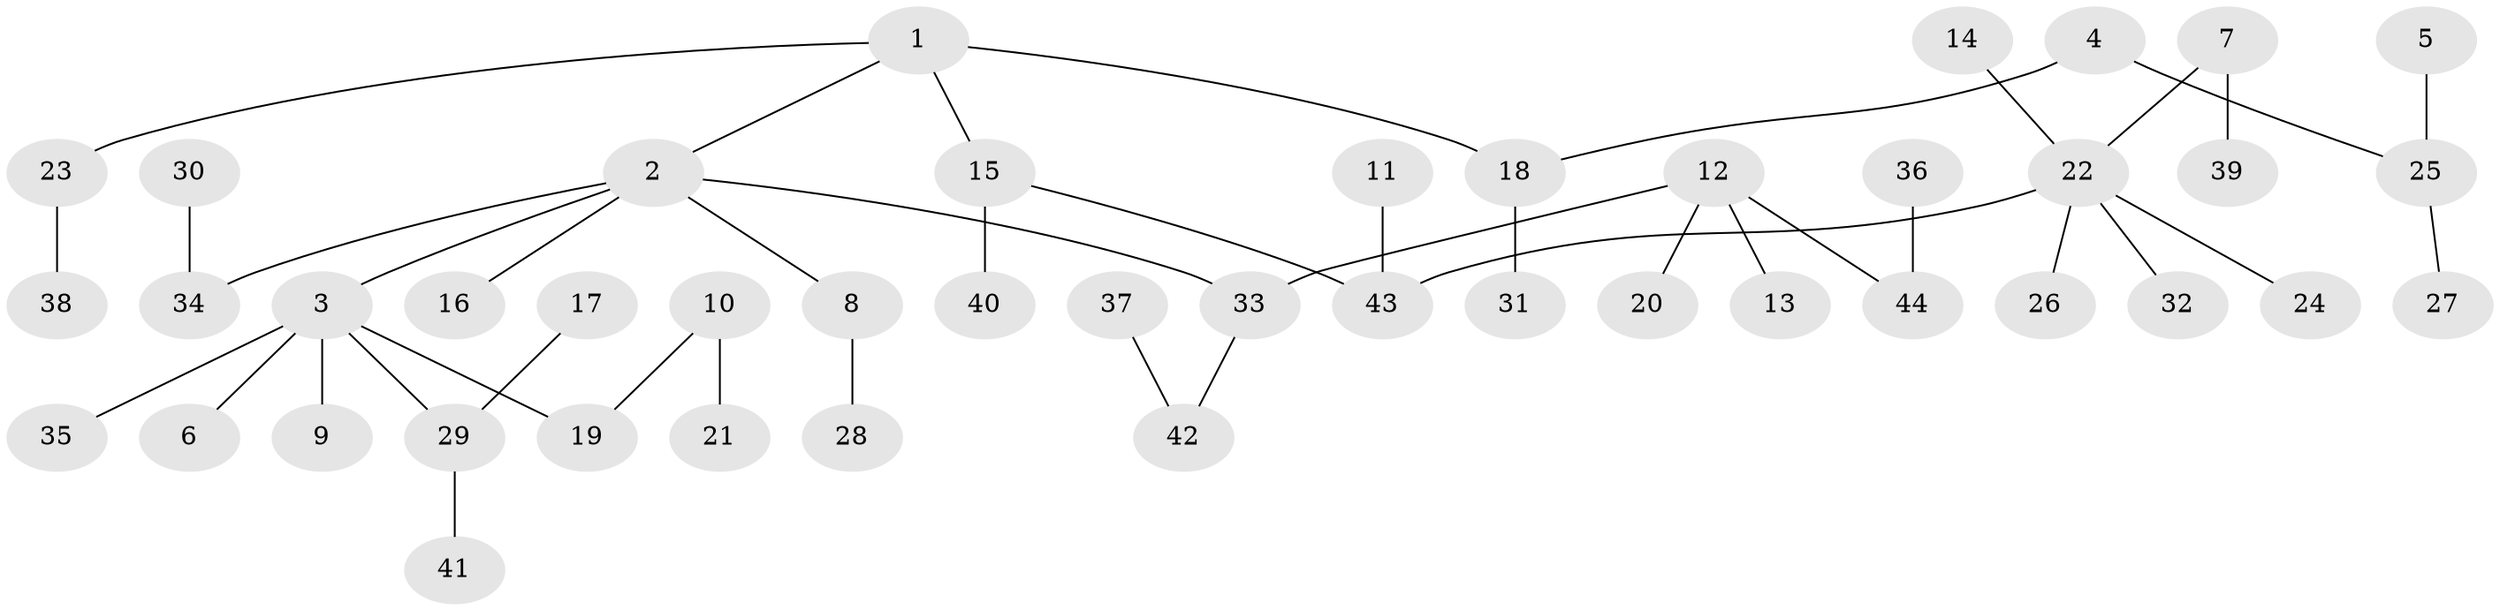 // original degree distribution, {5: 0.05747126436781609, 2: 0.27586206896551724, 4: 0.04597701149425287, 3: 0.13793103448275862, 6: 0.011494252873563218, 1: 0.47126436781609193}
// Generated by graph-tools (version 1.1) at 2025/50/03/09/25 03:50:22]
// undirected, 44 vertices, 43 edges
graph export_dot {
graph [start="1"]
  node [color=gray90,style=filled];
  1;
  2;
  3;
  4;
  5;
  6;
  7;
  8;
  9;
  10;
  11;
  12;
  13;
  14;
  15;
  16;
  17;
  18;
  19;
  20;
  21;
  22;
  23;
  24;
  25;
  26;
  27;
  28;
  29;
  30;
  31;
  32;
  33;
  34;
  35;
  36;
  37;
  38;
  39;
  40;
  41;
  42;
  43;
  44;
  1 -- 2 [weight=1.0];
  1 -- 15 [weight=1.0];
  1 -- 18 [weight=1.0];
  1 -- 23 [weight=1.0];
  2 -- 3 [weight=1.0];
  2 -- 8 [weight=1.0];
  2 -- 16 [weight=1.0];
  2 -- 33 [weight=1.0];
  2 -- 34 [weight=1.0];
  3 -- 6 [weight=1.0];
  3 -- 9 [weight=1.0];
  3 -- 19 [weight=1.0];
  3 -- 29 [weight=1.0];
  3 -- 35 [weight=1.0];
  4 -- 18 [weight=1.0];
  4 -- 25 [weight=1.0];
  5 -- 25 [weight=1.0];
  7 -- 22 [weight=1.0];
  7 -- 39 [weight=1.0];
  8 -- 28 [weight=1.0];
  10 -- 19 [weight=1.0];
  10 -- 21 [weight=1.0];
  11 -- 43 [weight=1.0];
  12 -- 13 [weight=1.0];
  12 -- 20 [weight=1.0];
  12 -- 33 [weight=1.0];
  12 -- 44 [weight=1.0];
  14 -- 22 [weight=1.0];
  15 -- 40 [weight=1.0];
  15 -- 43 [weight=1.0];
  17 -- 29 [weight=1.0];
  18 -- 31 [weight=1.0];
  22 -- 24 [weight=1.0];
  22 -- 26 [weight=1.0];
  22 -- 32 [weight=1.0];
  22 -- 43 [weight=1.0];
  23 -- 38 [weight=1.0];
  25 -- 27 [weight=1.0];
  29 -- 41 [weight=1.0];
  30 -- 34 [weight=1.0];
  33 -- 42 [weight=1.0];
  36 -- 44 [weight=1.0];
  37 -- 42 [weight=1.0];
}

